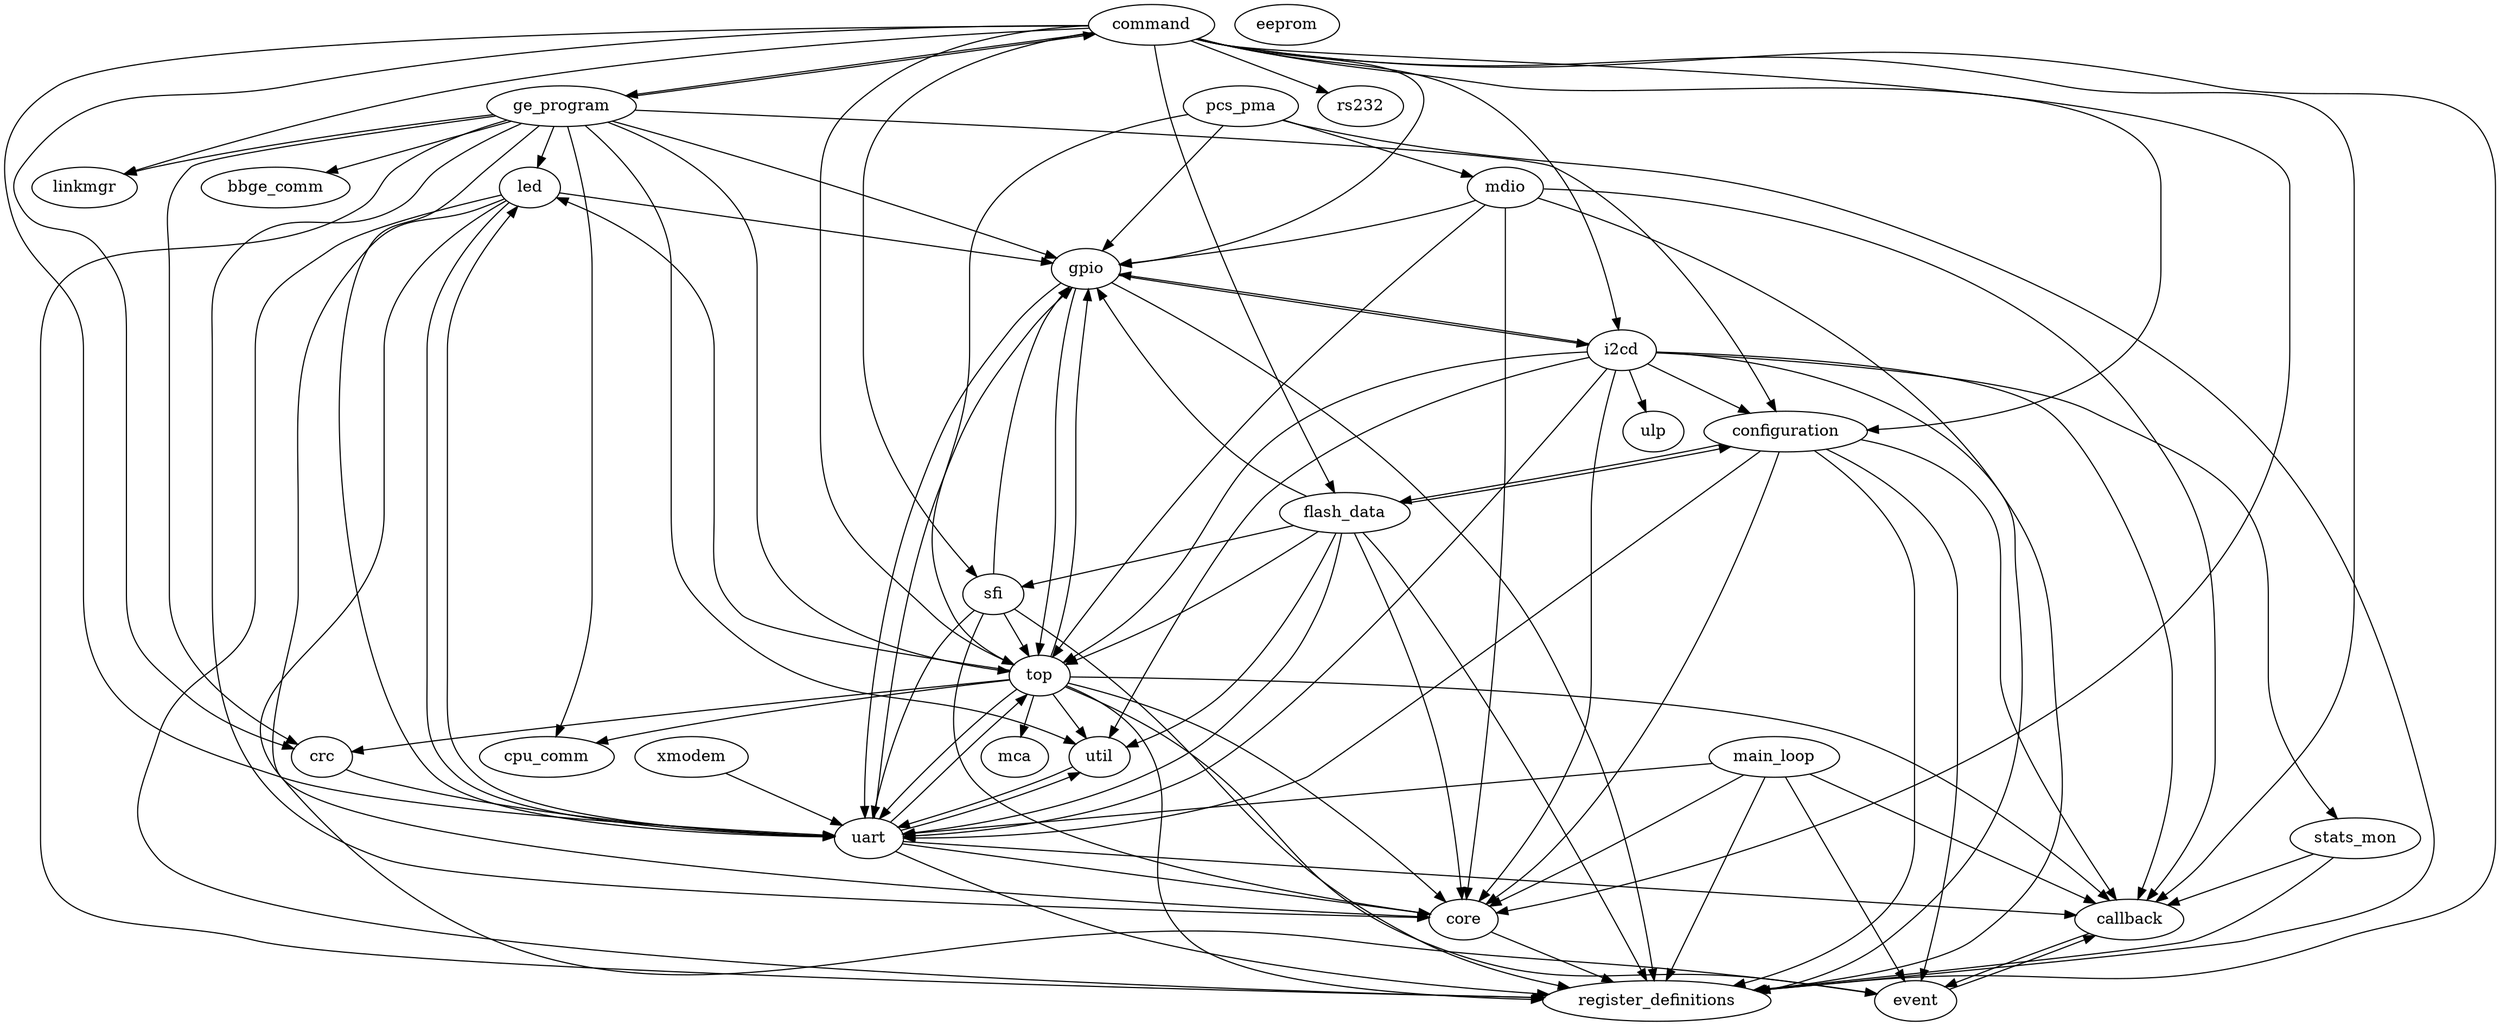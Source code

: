 digraph {
command [label="command"]
ge_program [label="ge_program"]
i2cd [label="i2cd"]
led [label="led"]
gpio [label="gpio"]
eeprom [label="eeprom"]
pcs_pma [label="pcs_pma"]
mdio [label="mdio"]
xmodem [label="xmodem"]
configuration [label="configuration"]
flash_data [label="flash_data"]
callback [label="callback"]
stats_mon [label="stats_mon"]
event [label="event"]
main_loop [label="main_loop"]
top [label="top"]
util [label="util"]
sfi [label="sfi"]
uart [label="uart"]
core [label="core"]
register_definitions [label="register_definitions"]
crc [label="crc"]
command -> rs232
command -> ge_program
command -> flash_data
command -> sfi
command -> linkmgr
command -> callback
command -> uart
command -> crc
command -> top
command -> configuration
command -> core
command -> i2cd
command -> gpio
command -> register_definitions
ge_program -> configuration
ge_program -> command
ge_program -> crc
ge_program -> linkmgr
ge_program -> bbge_comm
ge_program -> led
ge_program -> uart
ge_program -> cpu_comm
ge_program -> top
ge_program -> core
ge_program -> util
ge_program -> gpio
ge_program -> register_definitions
i2cd -> stats_mon
i2cd -> ulp
i2cd -> configuration
i2cd -> uart
i2cd -> util
i2cd -> callback
i2cd -> top
i2cd -> core
i2cd -> gpio
i2cd -> register_definitions
led -> event
led -> uart
led -> gpio
led -> core
led -> register_definitions
gpio -> uart
gpio -> i2cd
gpio -> top
gpio -> register_definitions
pcs_pma -> mdio
pcs_pma -> top
pcs_pma -> gpio
pcs_pma -> register_definitions
mdio -> callback
mdio -> top
mdio -> gpio
mdio -> core
mdio -> register_definitions
xmodem -> uart
configuration -> flash_data
configuration -> event
configuration -> callback
configuration -> core
configuration -> uart
configuration -> register_definitions
flash_data -> core
flash_data -> top
flash_data -> gpio
flash_data -> util
flash_data -> sfi
flash_data -> configuration
flash_data -> uart
flash_data -> register_definitions
callback -> event
stats_mon -> callback
stats_mon -> register_definitions
event -> callback
main_loop -> callback
main_loop -> uart
main_loop -> event
main_loop -> core
main_loop -> register_definitions
top -> crc
top -> callback
top -> event
top -> cpu_comm
top -> mca
top -> led
top -> util
top -> uart
top -> gpio
top -> core
top -> register_definitions
util -> uart
sfi -> top
sfi -> gpio
sfi -> core
sfi -> uart
sfi -> register_definitions
uart -> callback
uart -> led
uart -> top
uart -> gpio
uart -> util
uart -> core
uart -> register_definitions
core -> register_definitions
crc -> uart
}
